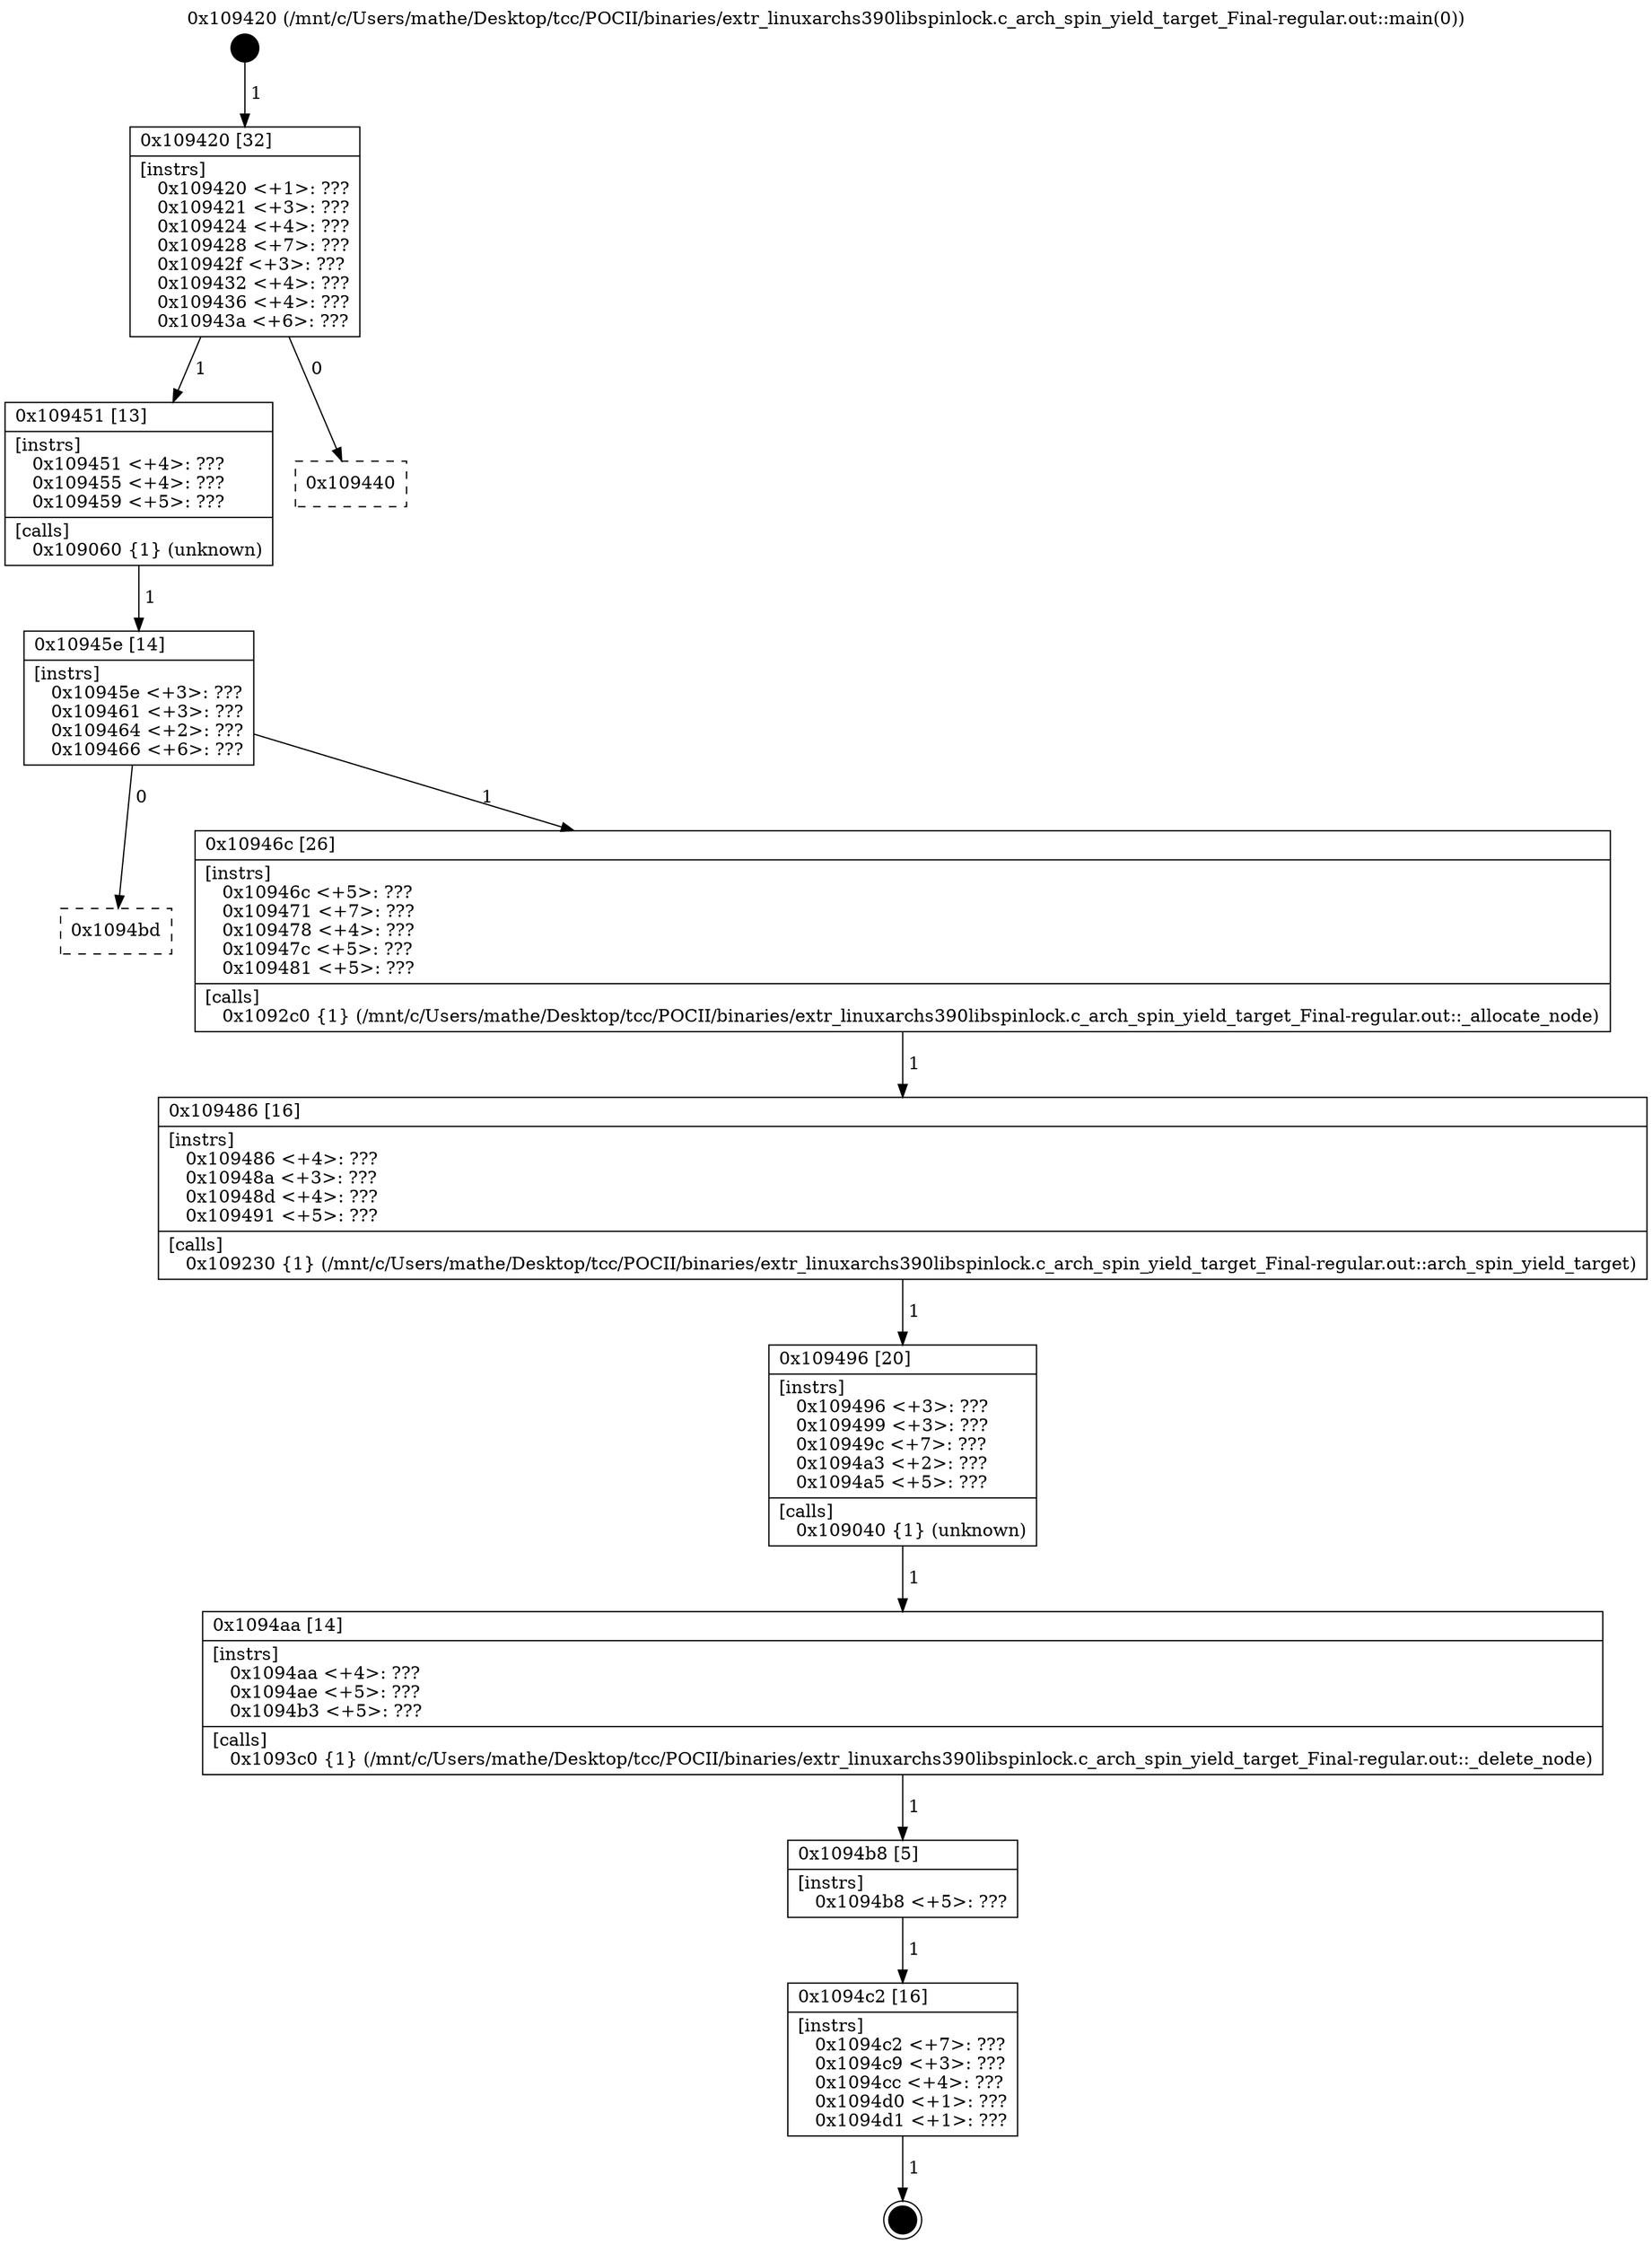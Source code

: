 digraph "0x109420" {
  label = "0x109420 (/mnt/c/Users/mathe/Desktop/tcc/POCII/binaries/extr_linuxarchs390libspinlock.c_arch_spin_yield_target_Final-regular.out::main(0))"
  labelloc = "t"
  node[shape=record]

  Entry [label="",width=0.3,height=0.3,shape=circle,fillcolor=black,style=filled]
  "0x109420" [label="{
     0x109420 [32]\l
     | [instrs]\l
     &nbsp;&nbsp;0x109420 \<+1\>: ???\l
     &nbsp;&nbsp;0x109421 \<+3\>: ???\l
     &nbsp;&nbsp;0x109424 \<+4\>: ???\l
     &nbsp;&nbsp;0x109428 \<+7\>: ???\l
     &nbsp;&nbsp;0x10942f \<+3\>: ???\l
     &nbsp;&nbsp;0x109432 \<+4\>: ???\l
     &nbsp;&nbsp;0x109436 \<+4\>: ???\l
     &nbsp;&nbsp;0x10943a \<+6\>: ???\l
  }"]
  "0x109451" [label="{
     0x109451 [13]\l
     | [instrs]\l
     &nbsp;&nbsp;0x109451 \<+4\>: ???\l
     &nbsp;&nbsp;0x109455 \<+4\>: ???\l
     &nbsp;&nbsp;0x109459 \<+5\>: ???\l
     | [calls]\l
     &nbsp;&nbsp;0x109060 \{1\} (unknown)\l
  }"]
  "0x109440" [label="{
     0x109440\l
  }", style=dashed]
  "0x10945e" [label="{
     0x10945e [14]\l
     | [instrs]\l
     &nbsp;&nbsp;0x10945e \<+3\>: ???\l
     &nbsp;&nbsp;0x109461 \<+3\>: ???\l
     &nbsp;&nbsp;0x109464 \<+2\>: ???\l
     &nbsp;&nbsp;0x109466 \<+6\>: ???\l
  }"]
  "0x1094bd" [label="{
     0x1094bd\l
  }", style=dashed]
  "0x10946c" [label="{
     0x10946c [26]\l
     | [instrs]\l
     &nbsp;&nbsp;0x10946c \<+5\>: ???\l
     &nbsp;&nbsp;0x109471 \<+7\>: ???\l
     &nbsp;&nbsp;0x109478 \<+4\>: ???\l
     &nbsp;&nbsp;0x10947c \<+5\>: ???\l
     &nbsp;&nbsp;0x109481 \<+5\>: ???\l
     | [calls]\l
     &nbsp;&nbsp;0x1092c0 \{1\} (/mnt/c/Users/mathe/Desktop/tcc/POCII/binaries/extr_linuxarchs390libspinlock.c_arch_spin_yield_target_Final-regular.out::_allocate_node)\l
  }"]
  Exit [label="",width=0.3,height=0.3,shape=circle,fillcolor=black,style=filled,peripheries=2]
  "0x109486" [label="{
     0x109486 [16]\l
     | [instrs]\l
     &nbsp;&nbsp;0x109486 \<+4\>: ???\l
     &nbsp;&nbsp;0x10948a \<+3\>: ???\l
     &nbsp;&nbsp;0x10948d \<+4\>: ???\l
     &nbsp;&nbsp;0x109491 \<+5\>: ???\l
     | [calls]\l
     &nbsp;&nbsp;0x109230 \{1\} (/mnt/c/Users/mathe/Desktop/tcc/POCII/binaries/extr_linuxarchs390libspinlock.c_arch_spin_yield_target_Final-regular.out::arch_spin_yield_target)\l
  }"]
  "0x109496" [label="{
     0x109496 [20]\l
     | [instrs]\l
     &nbsp;&nbsp;0x109496 \<+3\>: ???\l
     &nbsp;&nbsp;0x109499 \<+3\>: ???\l
     &nbsp;&nbsp;0x10949c \<+7\>: ???\l
     &nbsp;&nbsp;0x1094a3 \<+2\>: ???\l
     &nbsp;&nbsp;0x1094a5 \<+5\>: ???\l
     | [calls]\l
     &nbsp;&nbsp;0x109040 \{1\} (unknown)\l
  }"]
  "0x1094aa" [label="{
     0x1094aa [14]\l
     | [instrs]\l
     &nbsp;&nbsp;0x1094aa \<+4\>: ???\l
     &nbsp;&nbsp;0x1094ae \<+5\>: ???\l
     &nbsp;&nbsp;0x1094b3 \<+5\>: ???\l
     | [calls]\l
     &nbsp;&nbsp;0x1093c0 \{1\} (/mnt/c/Users/mathe/Desktop/tcc/POCII/binaries/extr_linuxarchs390libspinlock.c_arch_spin_yield_target_Final-regular.out::_delete_node)\l
  }"]
  "0x1094b8" [label="{
     0x1094b8 [5]\l
     | [instrs]\l
     &nbsp;&nbsp;0x1094b8 \<+5\>: ???\l
  }"]
  "0x1094c2" [label="{
     0x1094c2 [16]\l
     | [instrs]\l
     &nbsp;&nbsp;0x1094c2 \<+7\>: ???\l
     &nbsp;&nbsp;0x1094c9 \<+3\>: ???\l
     &nbsp;&nbsp;0x1094cc \<+4\>: ???\l
     &nbsp;&nbsp;0x1094d0 \<+1\>: ???\l
     &nbsp;&nbsp;0x1094d1 \<+1\>: ???\l
  }"]
  Entry -> "0x109420" [label=" 1"]
  "0x109420" -> "0x109451" [label=" 1"]
  "0x109420" -> "0x109440" [label=" 0"]
  "0x109451" -> "0x10945e" [label=" 1"]
  "0x10945e" -> "0x1094bd" [label=" 0"]
  "0x10945e" -> "0x10946c" [label=" 1"]
  "0x1094c2" -> Exit [label=" 1"]
  "0x10946c" -> "0x109486" [label=" 1"]
  "0x109486" -> "0x109496" [label=" 1"]
  "0x109496" -> "0x1094aa" [label=" 1"]
  "0x1094aa" -> "0x1094b8" [label=" 1"]
  "0x1094b8" -> "0x1094c2" [label=" 1"]
}
